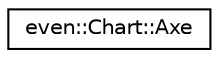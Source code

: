 digraph "Graphical Class Hierarchy"
{
  edge [fontname="Helvetica",fontsize="10",labelfontname="Helvetica",labelfontsize="10"];
  node [fontname="Helvetica",fontsize="10",shape=record];
  rankdir="LR";
  Node0 [label="even::Chart::Axe",height=0.2,width=0.4,color="black", fillcolor="white", style="filled",URL="$structeven_1_1_chart_1_1_axe.html",tooltip="Sub Entity describes axe of chart. "];
}
